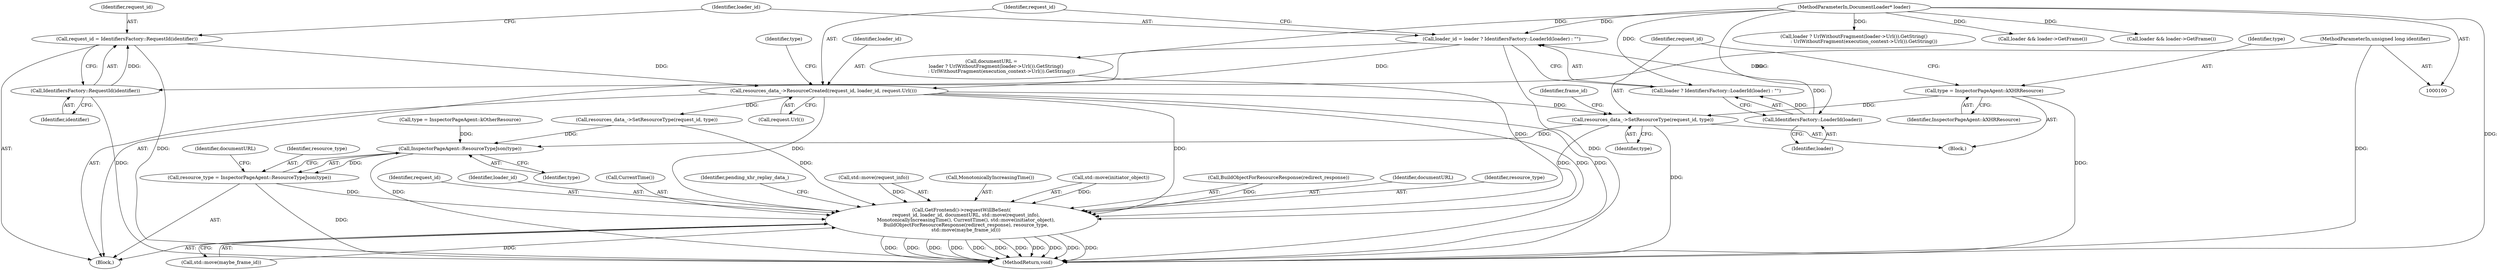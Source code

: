 digraph "1_Chrome_1c40f9042ae2d6ee7483d72998aabb5e73b2ff60_2@del" {
"1000139" [label="(Call,resources_data_->SetResourceType(request_id, type))"];
"1000121" [label="(Call,resources_data_->ResourceCreated(request_id, loader_id, request.Url()))"];
"1000109" [label="(Call,request_id = IdentifiersFactory::RequestId(identifier))"];
"1000111" [label="(Call,IdentifiersFactory::RequestId(identifier))"];
"1000102" [label="(MethodParameterIn,unsigned long identifier)"];
"1000114" [label="(Call,loader_id = loader ? IdentifiersFactory::LoaderId(loader) : \"\")"];
"1000103" [label="(MethodParameterIn,DocumentLoader* loader)"];
"1000118" [label="(Call,IdentifiersFactory::LoaderId(loader))"];
"1000136" [label="(Call,type = InspectorPageAgent::kXHRResource)"];
"1000226" [label="(Call,InspectorPageAgent::ResourceTypeJson(type))"];
"1000224" [label="(Call,resource_type = InspectorPageAgent::ResourceTypeJson(type))"];
"1000242" [label="(Call,GetFrontend()->requestWillBeSent(\n      request_id, loader_id, documentURL, std::move(request_info),\n      MonotonicallyIncreasingTime(), CurrentTime(), std::move(initiator_object),\n      BuildObjectForResourceResponse(redirect_response), resource_type,\n      std::move(maybe_frame_id)))"];
"1000242" [label="(Call,GetFrontend()->requestWillBeSent(\n      request_id, loader_id, documentURL, std::move(request_info),\n      MonotonicallyIncreasingTime(), CurrentTime(), std::move(initiator_object),\n      BuildObjectForResourceResponse(redirect_response), resource_type,\n      std::move(maybe_frame_id)))"];
"1000111" [label="(Call,IdentifiersFactory::RequestId(identifier))"];
"1000229" [label="(Call,documentURL =\n      loader ? UrlWithoutFragment(loader->Url()).GetString()\n             : UrlWithoutFragment(execution_context->Url()).GetString())"];
"1000259" [label="(Identifier,pending_xhr_replay_data_)"];
"1000110" [label="(Identifier,request_id)"];
"1000248" [label="(Call,MonotonicallyIncreasingTime())"];
"1000109" [label="(Call,request_id = IdentifiersFactory::RequestId(identifier))"];
"1000115" [label="(Identifier,loader_id)"];
"1000112" [label="(Identifier,identifier)"];
"1000225" [label="(Identifier,resource_type)"];
"1000250" [label="(Call,std::move(initiator_object))"];
"1000121" [label="(Call,resources_data_->ResourceCreated(request_id, loader_id, request.Url()))"];
"1000107" [label="(Block,)"];
"1000138" [label="(Identifier,InspectorPageAgent::kXHRResource)"];
"1000123" [label="(Identifier,loader_id)"];
"1000227" [label="(Identifier,type)"];
"1000230" [label="(Identifier,documentURL)"];
"1000252" [label="(Call,BuildObjectForResourceResponse(redirect_response))"];
"1000153" [label="(Call,resources_data_->SetResourceType(request_id, type))"];
"1000231" [label="(Call,loader ? UrlWithoutFragment(loader->Url()).GetString()\n             : UrlWithoutFragment(execution_context->Url()).GetString())"];
"1000263" [label="(MethodReturn,void)"];
"1000124" [label="(Call,request.Url())"];
"1000114" [label="(Call,loader_id = loader ? IdentifiersFactory::LoaderId(loader) : \"\")"];
"1000160" [label="(Call,loader && loader->GetFrame())"];
"1000119" [label="(Identifier,loader)"];
"1000122" [label="(Identifier,request_id)"];
"1000140" [label="(Identifier,request_id)"];
"1000245" [label="(Identifier,documentURL)"];
"1000136" [label="(Call,type = InspectorPageAgent::kXHRResource)"];
"1000226" [label="(Call,InspectorPageAgent::ResourceTypeJson(type))"];
"1000137" [label="(Identifier,type)"];
"1000254" [label="(Identifier,resource_type)"];
"1000102" [label="(MethodParameterIn,unsigned long identifier)"];
"1000116" [label="(Call,loader ? IdentifiersFactory::LoaderId(loader) : \"\")"];
"1000246" [label="(Call,std::move(request_info))"];
"1000141" [label="(Identifier,type)"];
"1000103" [label="(MethodParameterIn,DocumentLoader* loader)"];
"1000243" [label="(Identifier,request_id)"];
"1000224" [label="(Call,resource_type = InspectorPageAgent::ResourceTypeJson(type))"];
"1000118" [label="(Call,IdentifiersFactory::LoaderId(loader))"];
"1000244" [label="(Identifier,loader_id)"];
"1000127" [label="(Identifier,type)"];
"1000139" [label="(Call,resources_data_->SetResourceType(request_id, type))"];
"1000135" [label="(Block,)"];
"1000255" [label="(Call,std::move(maybe_frame_id))"];
"1000126" [label="(Call,type = InspectorPageAgent::kOtherResource)"];
"1000158" [label="(Identifier,frame_id)"];
"1000174" [label="(Call,loader && loader->GetFrame())"];
"1000249" [label="(Call,CurrentTime())"];
"1000139" -> "1000135"  [label="AST: "];
"1000139" -> "1000141"  [label="CFG: "];
"1000140" -> "1000139"  [label="AST: "];
"1000141" -> "1000139"  [label="AST: "];
"1000158" -> "1000139"  [label="CFG: "];
"1000139" -> "1000263"  [label="DDG: "];
"1000121" -> "1000139"  [label="DDG: "];
"1000136" -> "1000139"  [label="DDG: "];
"1000139" -> "1000226"  [label="DDG: "];
"1000139" -> "1000242"  [label="DDG: "];
"1000121" -> "1000107"  [label="AST: "];
"1000121" -> "1000124"  [label="CFG: "];
"1000122" -> "1000121"  [label="AST: "];
"1000123" -> "1000121"  [label="AST: "];
"1000124" -> "1000121"  [label="AST: "];
"1000127" -> "1000121"  [label="CFG: "];
"1000121" -> "1000263"  [label="DDG: "];
"1000121" -> "1000263"  [label="DDG: "];
"1000109" -> "1000121"  [label="DDG: "];
"1000114" -> "1000121"  [label="DDG: "];
"1000121" -> "1000153"  [label="DDG: "];
"1000121" -> "1000242"  [label="DDG: "];
"1000121" -> "1000242"  [label="DDG: "];
"1000109" -> "1000107"  [label="AST: "];
"1000109" -> "1000111"  [label="CFG: "];
"1000110" -> "1000109"  [label="AST: "];
"1000111" -> "1000109"  [label="AST: "];
"1000115" -> "1000109"  [label="CFG: "];
"1000109" -> "1000263"  [label="DDG: "];
"1000111" -> "1000109"  [label="DDG: "];
"1000111" -> "1000112"  [label="CFG: "];
"1000112" -> "1000111"  [label="AST: "];
"1000111" -> "1000263"  [label="DDG: "];
"1000102" -> "1000111"  [label="DDG: "];
"1000102" -> "1000100"  [label="AST: "];
"1000102" -> "1000263"  [label="DDG: "];
"1000114" -> "1000107"  [label="AST: "];
"1000114" -> "1000116"  [label="CFG: "];
"1000115" -> "1000114"  [label="AST: "];
"1000116" -> "1000114"  [label="AST: "];
"1000122" -> "1000114"  [label="CFG: "];
"1000114" -> "1000263"  [label="DDG: "];
"1000103" -> "1000114"  [label="DDG: "];
"1000118" -> "1000114"  [label="DDG: "];
"1000103" -> "1000100"  [label="AST: "];
"1000103" -> "1000263"  [label="DDG: "];
"1000103" -> "1000116"  [label="DDG: "];
"1000103" -> "1000118"  [label="DDG: "];
"1000103" -> "1000160"  [label="DDG: "];
"1000103" -> "1000174"  [label="DDG: "];
"1000103" -> "1000229"  [label="DDG: "];
"1000103" -> "1000231"  [label="DDG: "];
"1000118" -> "1000116"  [label="AST: "];
"1000118" -> "1000119"  [label="CFG: "];
"1000119" -> "1000118"  [label="AST: "];
"1000116" -> "1000118"  [label="CFG: "];
"1000118" -> "1000116"  [label="DDG: "];
"1000136" -> "1000135"  [label="AST: "];
"1000136" -> "1000138"  [label="CFG: "];
"1000137" -> "1000136"  [label="AST: "];
"1000138" -> "1000136"  [label="AST: "];
"1000140" -> "1000136"  [label="CFG: "];
"1000136" -> "1000263"  [label="DDG: "];
"1000226" -> "1000224"  [label="AST: "];
"1000226" -> "1000227"  [label="CFG: "];
"1000227" -> "1000226"  [label="AST: "];
"1000224" -> "1000226"  [label="CFG: "];
"1000226" -> "1000263"  [label="DDG: "];
"1000226" -> "1000224"  [label="DDG: "];
"1000153" -> "1000226"  [label="DDG: "];
"1000126" -> "1000226"  [label="DDG: "];
"1000224" -> "1000107"  [label="AST: "];
"1000225" -> "1000224"  [label="AST: "];
"1000230" -> "1000224"  [label="CFG: "];
"1000224" -> "1000263"  [label="DDG: "];
"1000224" -> "1000242"  [label="DDG: "];
"1000242" -> "1000107"  [label="AST: "];
"1000242" -> "1000255"  [label="CFG: "];
"1000243" -> "1000242"  [label="AST: "];
"1000244" -> "1000242"  [label="AST: "];
"1000245" -> "1000242"  [label="AST: "];
"1000246" -> "1000242"  [label="AST: "];
"1000248" -> "1000242"  [label="AST: "];
"1000249" -> "1000242"  [label="AST: "];
"1000250" -> "1000242"  [label="AST: "];
"1000252" -> "1000242"  [label="AST: "];
"1000254" -> "1000242"  [label="AST: "];
"1000255" -> "1000242"  [label="AST: "];
"1000259" -> "1000242"  [label="CFG: "];
"1000242" -> "1000263"  [label="DDG: "];
"1000242" -> "1000263"  [label="DDG: "];
"1000242" -> "1000263"  [label="DDG: "];
"1000242" -> "1000263"  [label="DDG: "];
"1000242" -> "1000263"  [label="DDG: "];
"1000242" -> "1000263"  [label="DDG: "];
"1000242" -> "1000263"  [label="DDG: "];
"1000242" -> "1000263"  [label="DDG: "];
"1000242" -> "1000263"  [label="DDG: "];
"1000242" -> "1000263"  [label="DDG: "];
"1000242" -> "1000263"  [label="DDG: "];
"1000153" -> "1000242"  [label="DDG: "];
"1000229" -> "1000242"  [label="DDG: "];
"1000246" -> "1000242"  [label="DDG: "];
"1000250" -> "1000242"  [label="DDG: "];
"1000252" -> "1000242"  [label="DDG: "];
"1000255" -> "1000242"  [label="DDG: "];
}
